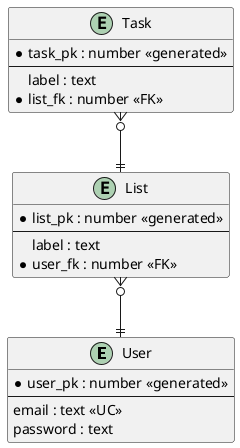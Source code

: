 @startuml

/'
Zero or One	|o--
Exactly One	||--
Zero or Many	}o--
One or Many	}|--
'/

entity User{
    *user_pk : number <<generated>>
    --
    email : text <<UC>>
    password : text
}

entity Task{
    *task_pk : number <<generated>>
    --
    label : text
    *list_fk : number <<FK>>
}

entity List{
    *list_pk : number <<generated>>
    --
    label : text
    *user_fk : number <<FK>>
}

List }o--|| User
Task }o--|| List

@enduml